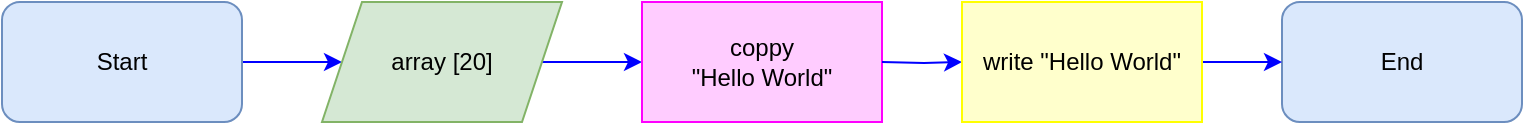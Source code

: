 <mxfile version="20.6.0" type="device"><diagram id="GU_egi--gNR71cNjjw7K" name="หน้า-1"><mxGraphModel dx="614" dy="651" grid="1" gridSize="10" guides="1" tooltips="1" connect="1" arrows="1" fold="1" page="1" pageScale="1" pageWidth="827" pageHeight="1169" math="0" shadow="0"><root><mxCell id="0"/><mxCell id="1" parent="0"/><mxCell id="JDEgwbS9gVhzQcdF4mBM-7" style="edgeStyle=orthogonalEdgeStyle;shape=connector;rounded=0;orthogonalLoop=1;jettySize=auto;html=1;labelBackgroundColor=default;strokeColor=#0000FF;fontFamily=Helvetica;fontSize=10;fontColor=#0000FF;endArrow=classic;" parent="1" source="3kbfPJICYh6IDhDmhpvJ-2" target="3kbfPJICYh6IDhDmhpvJ-4" edge="1"><mxGeometry relative="1" as="geometry"/></mxCell><mxCell id="3kbfPJICYh6IDhDmhpvJ-2" value="Start" style="rounded=1;whiteSpace=wrap;html=1;fillColor=#dae8fc;strokeColor=#6c8ebf;" parent="1" vertex="1"><mxGeometry x="40" y="40" width="120" height="60" as="geometry"/></mxCell><mxCell id="r-CxnwtgwWSiGHG1ReEw-1" style="edgeStyle=orthogonalEdgeStyle;shape=connector;rounded=0;orthogonalLoop=1;jettySize=auto;html=1;labelBackgroundColor=default;strokeColor=#0000FF;fontFamily=Helvetica;fontSize=10;fontColor=#0000FF;endArrow=classic;" parent="1" source="3kbfPJICYh6IDhDmhpvJ-4" edge="1"><mxGeometry relative="1" as="geometry"><mxPoint x="360" y="70" as="targetPoint"/></mxGeometry></mxCell><mxCell id="3kbfPJICYh6IDhDmhpvJ-4" value="array [20]" style="shape=parallelogram;perimeter=parallelogramPerimeter;whiteSpace=wrap;html=1;fixedSize=1;fillColor=#d5e8d4;strokeColor=#82b366;" parent="1" vertex="1"><mxGeometry x="200" y="40" width="120" height="60" as="geometry"/></mxCell><mxCell id="JDEgwbS9gVhzQcdF4mBM-14" value="coppy&lt;br&gt;&quot;Hello World&quot;" style="rounded=0;whiteSpace=wrap;html=1;fillColor=#FFCCFF;strokeColor=#FF00FF;" parent="1" vertex="1"><mxGeometry x="360" y="40" width="120" height="60" as="geometry"/></mxCell><mxCell id="FoLbMxyrFCu7v6io17kJ-2" value="" style="edgeStyle=orthogonalEdgeStyle;shape=connector;rounded=0;orthogonalLoop=1;jettySize=auto;html=1;labelBackgroundColor=default;strokeColor=#0000FF;fontFamily=Helvetica;fontSize=10;fontColor=#0000FF;endArrow=classic;" parent="1" target="FoLbMxyrFCu7v6io17kJ-1" edge="1"><mxGeometry relative="1" as="geometry"><mxPoint x="480" y="70" as="sourcePoint"/></mxGeometry></mxCell><mxCell id="JDEgwbS9gVhzQcdF4mBM-21" value="End" style="rounded=1;whiteSpace=wrap;html=1;fillColor=#dae8fc;strokeColor=#6c8ebf;" parent="1" vertex="1"><mxGeometry x="680" y="40" width="120" height="60" as="geometry"/></mxCell><mxCell id="FoLbMxyrFCu7v6io17kJ-4" style="edgeStyle=orthogonalEdgeStyle;shape=connector;rounded=0;orthogonalLoop=1;jettySize=auto;html=1;labelBackgroundColor=default;strokeColor=#0000FF;fontFamily=Helvetica;fontSize=10;fontColor=#0000FF;endArrow=classic;" parent="1" source="FoLbMxyrFCu7v6io17kJ-1" edge="1"><mxGeometry relative="1" as="geometry"><mxPoint x="680" y="70" as="targetPoint"/></mxGeometry></mxCell><mxCell id="FoLbMxyrFCu7v6io17kJ-1" value="write &quot;Hello World&quot;" style="rounded=0;whiteSpace=wrap;html=1;fillColor=#FFFFCC;strokeColor=#FFFF00;" parent="1" vertex="1"><mxGeometry x="520" y="40" width="120" height="60" as="geometry"/></mxCell></root></mxGraphModel></diagram></mxfile>